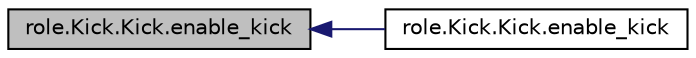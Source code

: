 digraph "role.Kick.Kick.enable_kick"
{
 // INTERACTIVE_SVG=YES
  edge [fontname="Helvetica",fontsize="10",labelfontname="Helvetica",labelfontsize="10"];
  node [fontname="Helvetica",fontsize="10",shape=record];
  rankdir="LR";
  Node1 [label="role.Kick.Kick.enable_kick",height=0.2,width=0.4,color="black", fillcolor="grey75", style="filled", fontcolor="black"];
  Node1 -> Node2 [dir="back",color="midnightblue",fontsize="10",style="solid",fontname="Helvetica"];
  Node2 [label="role.Kick.Kick.enable_kick",height=0.2,width=0.4,color="black", fillcolor="white", style="filled",URL="$d7/d70/classrole_1_1_kick_1_1_kick.html#ae5498ccdddb4008a12bd1544835194c3"];
}
